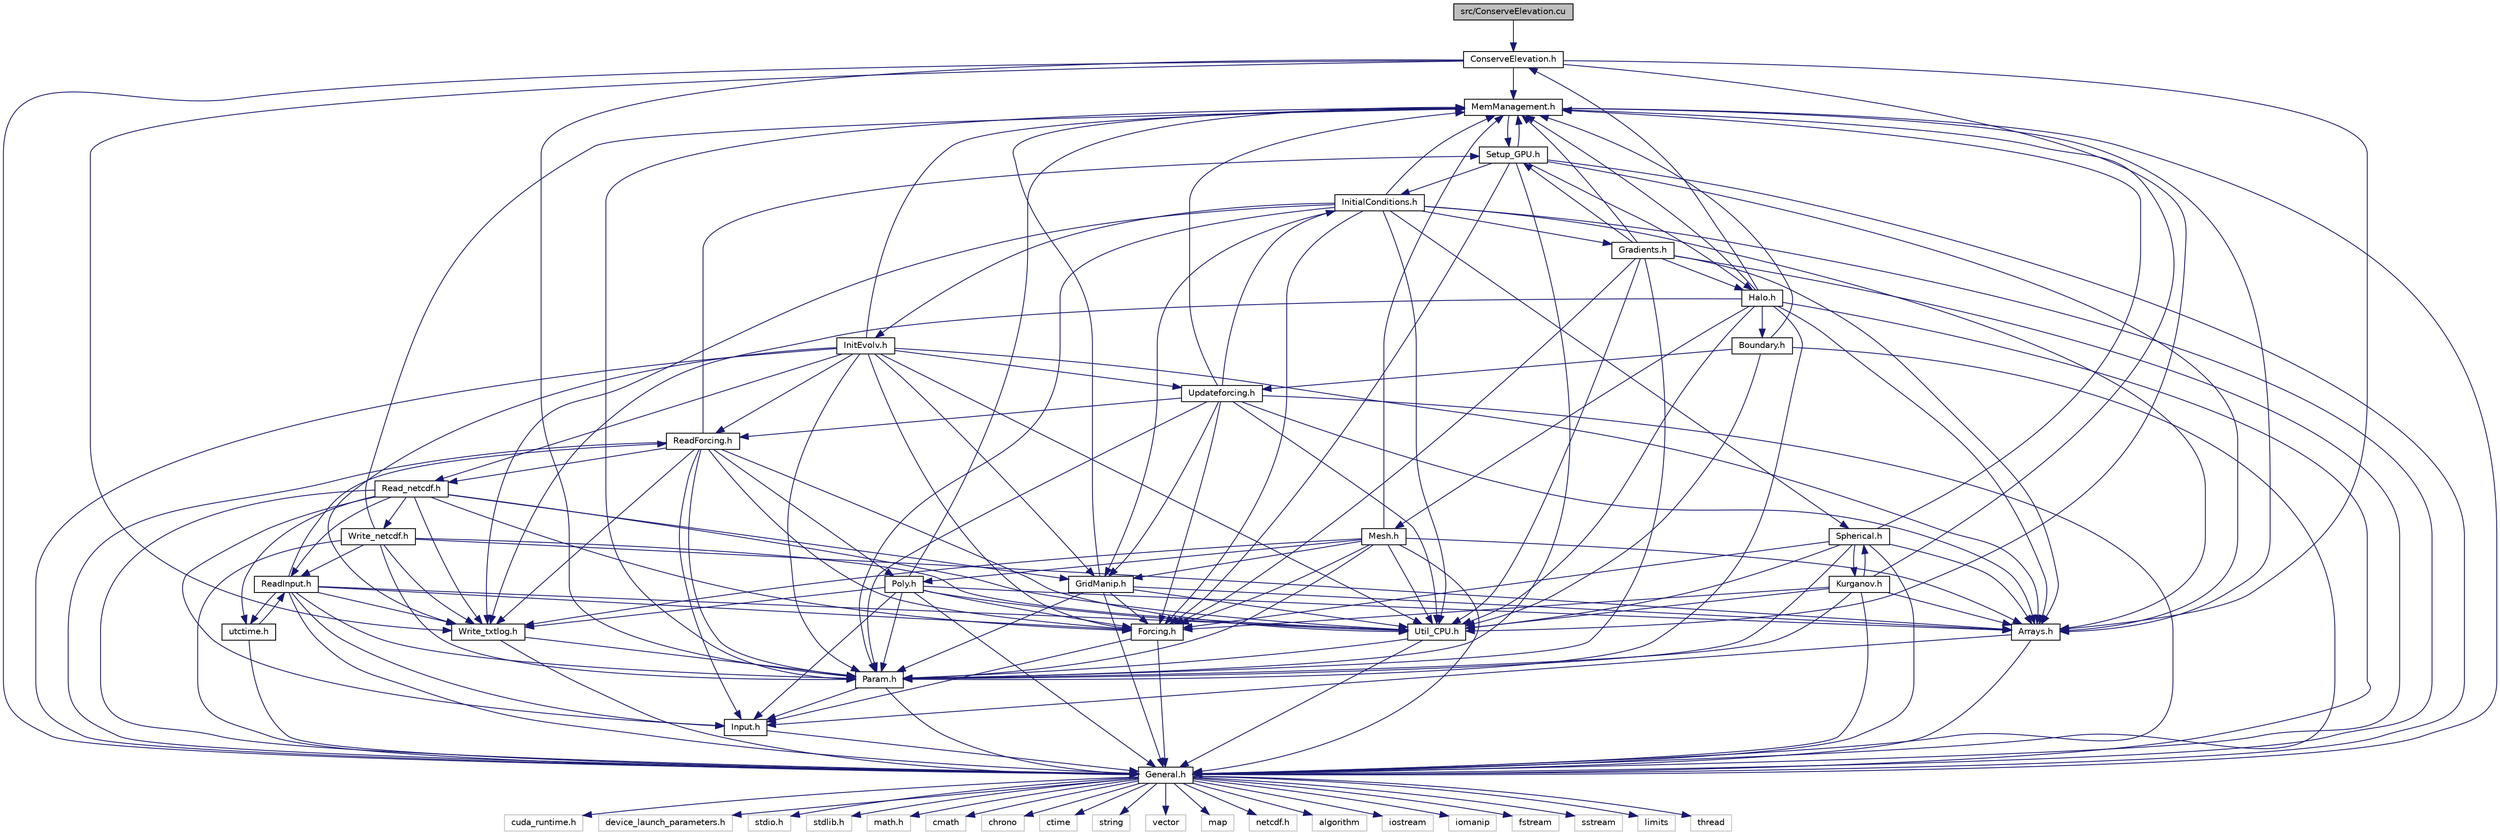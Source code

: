 digraph "src/ConserveElevation.cu"
{
 // LATEX_PDF_SIZE
  edge [fontname="Helvetica",fontsize="10",labelfontname="Helvetica",labelfontsize="10"];
  node [fontname="Helvetica",fontsize="10",shape=record];
  Node1 [label="src/ConserveElevation.cu",height=0.2,width=0.4,color="black", fillcolor="grey75", style="filled", fontcolor="black",tooltip=" "];
  Node1 -> Node2 [color="midnightblue",fontsize="10",style="solid"];
  Node2 [label="ConserveElevation.h",height=0.2,width=0.4,color="black", fillcolor="white", style="filled",URL="$ConserveElevation_8h.html",tooltip=" "];
  Node2 -> Node3 [color="midnightblue",fontsize="10",style="solid"];
  Node3 [label="General.h",height=0.2,width=0.4,color="black", fillcolor="white", style="filled",URL="$General_8h.html",tooltip=" "];
  Node3 -> Node4 [color="midnightblue",fontsize="10",style="solid"];
  Node4 [label="cuda_runtime.h",height=0.2,width=0.4,color="grey75", fillcolor="white", style="filled",tooltip=" "];
  Node3 -> Node5 [color="midnightblue",fontsize="10",style="solid"];
  Node5 [label="device_launch_parameters.h",height=0.2,width=0.4,color="grey75", fillcolor="white", style="filled",tooltip=" "];
  Node3 -> Node6 [color="midnightblue",fontsize="10",style="solid"];
  Node6 [label="stdio.h",height=0.2,width=0.4,color="grey75", fillcolor="white", style="filled",tooltip=" "];
  Node3 -> Node7 [color="midnightblue",fontsize="10",style="solid"];
  Node7 [label="stdlib.h",height=0.2,width=0.4,color="grey75", fillcolor="white", style="filled",tooltip=" "];
  Node3 -> Node8 [color="midnightblue",fontsize="10",style="solid"];
  Node8 [label="math.h",height=0.2,width=0.4,color="grey75", fillcolor="white", style="filled",tooltip=" "];
  Node3 -> Node9 [color="midnightblue",fontsize="10",style="solid"];
  Node9 [label="cmath",height=0.2,width=0.4,color="grey75", fillcolor="white", style="filled",tooltip=" "];
  Node3 -> Node10 [color="midnightblue",fontsize="10",style="solid"];
  Node10 [label="chrono",height=0.2,width=0.4,color="grey75", fillcolor="white", style="filled",tooltip=" "];
  Node3 -> Node11 [color="midnightblue",fontsize="10",style="solid"];
  Node11 [label="ctime",height=0.2,width=0.4,color="grey75", fillcolor="white", style="filled",tooltip=" "];
  Node3 -> Node12 [color="midnightblue",fontsize="10",style="solid"];
  Node12 [label="string",height=0.2,width=0.4,color="grey75", fillcolor="white", style="filled",tooltip=" "];
  Node3 -> Node13 [color="midnightblue",fontsize="10",style="solid"];
  Node13 [label="vector",height=0.2,width=0.4,color="grey75", fillcolor="white", style="filled",tooltip=" "];
  Node3 -> Node14 [color="midnightblue",fontsize="10",style="solid"];
  Node14 [label="map",height=0.2,width=0.4,color="grey75", fillcolor="white", style="filled",tooltip=" "];
  Node3 -> Node15 [color="midnightblue",fontsize="10",style="solid"];
  Node15 [label="netcdf.h",height=0.2,width=0.4,color="grey75", fillcolor="white", style="filled",tooltip=" "];
  Node3 -> Node16 [color="midnightblue",fontsize="10",style="solid"];
  Node16 [label="algorithm",height=0.2,width=0.4,color="grey75", fillcolor="white", style="filled",tooltip=" "];
  Node3 -> Node17 [color="midnightblue",fontsize="10",style="solid"];
  Node17 [label="iostream",height=0.2,width=0.4,color="grey75", fillcolor="white", style="filled",tooltip=" "];
  Node3 -> Node18 [color="midnightblue",fontsize="10",style="solid"];
  Node18 [label="iomanip",height=0.2,width=0.4,color="grey75", fillcolor="white", style="filled",tooltip=" "];
  Node3 -> Node19 [color="midnightblue",fontsize="10",style="solid"];
  Node19 [label="fstream",height=0.2,width=0.4,color="grey75", fillcolor="white", style="filled",tooltip=" "];
  Node3 -> Node20 [color="midnightblue",fontsize="10",style="solid"];
  Node20 [label="sstream",height=0.2,width=0.4,color="grey75", fillcolor="white", style="filled",tooltip=" "];
  Node3 -> Node21 [color="midnightblue",fontsize="10",style="solid"];
  Node21 [label="limits",height=0.2,width=0.4,color="grey75", fillcolor="white", style="filled",tooltip=" "];
  Node3 -> Node22 [color="midnightblue",fontsize="10",style="solid"];
  Node22 [label="thread",height=0.2,width=0.4,color="grey75", fillcolor="white", style="filled",tooltip=" "];
  Node2 -> Node23 [color="midnightblue",fontsize="10",style="solid"];
  Node23 [label="Param.h",height=0.2,width=0.4,color="black", fillcolor="white", style="filled",URL="$Param_8h.html",tooltip=" "];
  Node23 -> Node3 [color="midnightblue",fontsize="10",style="solid"];
  Node23 -> Node24 [color="midnightblue",fontsize="10",style="solid"];
  Node24 [label="Input.h",height=0.2,width=0.4,color="black", fillcolor="white", style="filled",URL="$Input_8h.html",tooltip=" "];
  Node24 -> Node3 [color="midnightblue",fontsize="10",style="solid"];
  Node2 -> Node25 [color="midnightblue",fontsize="10",style="solid"];
  Node25 [label="Write_txtlog.h",height=0.2,width=0.4,color="black", fillcolor="white", style="filled",URL="$Write__txtlog_8h.html",tooltip=" "];
  Node25 -> Node3 [color="midnightblue",fontsize="10",style="solid"];
  Node25 -> Node23 [color="midnightblue",fontsize="10",style="solid"];
  Node2 -> Node26 [color="midnightblue",fontsize="10",style="solid"];
  Node26 [label="Util_CPU.h",height=0.2,width=0.4,color="black", fillcolor="white", style="filled",URL="$Util__CPU_8h.html",tooltip=" "];
  Node26 -> Node3 [color="midnightblue",fontsize="10",style="solid"];
  Node26 -> Node23 [color="midnightblue",fontsize="10",style="solid"];
  Node2 -> Node27 [color="midnightblue",fontsize="10",style="solid"];
  Node27 [label="Arrays.h",height=0.2,width=0.4,color="black", fillcolor="white", style="filled",URL="$Arrays_8h.html",tooltip=" "];
  Node27 -> Node3 [color="midnightblue",fontsize="10",style="solid"];
  Node27 -> Node24 [color="midnightblue",fontsize="10",style="solid"];
  Node2 -> Node28 [color="midnightblue",fontsize="10",style="solid"];
  Node28 [label="MemManagement.h",height=0.2,width=0.4,color="black", fillcolor="white", style="filled",URL="$MemManagement_8h.html",tooltip=" "];
  Node28 -> Node3 [color="midnightblue",fontsize="10",style="solid"];
  Node28 -> Node23 [color="midnightblue",fontsize="10",style="solid"];
  Node28 -> Node27 [color="midnightblue",fontsize="10",style="solid"];
  Node28 -> Node29 [color="midnightblue",fontsize="10",style="solid"];
  Node29 [label="Setup_GPU.h",height=0.2,width=0.4,color="black", fillcolor="white", style="filled",URL="$Setup__GPU_8h.html",tooltip=" "];
  Node29 -> Node3 [color="midnightblue",fontsize="10",style="solid"];
  Node29 -> Node30 [color="midnightblue",fontsize="10",style="solid"];
  Node30 [label="Forcing.h",height=0.2,width=0.4,color="black", fillcolor="white", style="filled",URL="$Forcing_8h.html",tooltip=" "];
  Node30 -> Node3 [color="midnightblue",fontsize="10",style="solid"];
  Node30 -> Node24 [color="midnightblue",fontsize="10",style="solid"];
  Node29 -> Node23 [color="midnightblue",fontsize="10",style="solid"];
  Node29 -> Node27 [color="midnightblue",fontsize="10",style="solid"];
  Node29 -> Node28 [color="midnightblue",fontsize="10",style="solid"];
  Node29 -> Node31 [color="midnightblue",fontsize="10",style="solid"];
  Node31 [label="Halo.h",height=0.2,width=0.4,color="black", fillcolor="white", style="filled",URL="$Halo_8h.html",tooltip=" "];
  Node31 -> Node3 [color="midnightblue",fontsize="10",style="solid"];
  Node31 -> Node23 [color="midnightblue",fontsize="10",style="solid"];
  Node31 -> Node25 [color="midnightblue",fontsize="10",style="solid"];
  Node31 -> Node26 [color="midnightblue",fontsize="10",style="solid"];
  Node31 -> Node27 [color="midnightblue",fontsize="10",style="solid"];
  Node31 -> Node32 [color="midnightblue",fontsize="10",style="solid"];
  Node32 [label="Mesh.h",height=0.2,width=0.4,color="black", fillcolor="white", style="filled",URL="$Mesh_8h.html",tooltip=" "];
  Node32 -> Node3 [color="midnightblue",fontsize="10",style="solid"];
  Node32 -> Node23 [color="midnightblue",fontsize="10",style="solid"];
  Node32 -> Node30 [color="midnightblue",fontsize="10",style="solid"];
  Node32 -> Node28 [color="midnightblue",fontsize="10",style="solid"];
  Node32 -> Node26 [color="midnightblue",fontsize="10",style="solid"];
  Node32 -> Node27 [color="midnightblue",fontsize="10",style="solid"];
  Node32 -> Node25 [color="midnightblue",fontsize="10",style="solid"];
  Node32 -> Node33 [color="midnightblue",fontsize="10",style="solid"];
  Node33 [label="GridManip.h",height=0.2,width=0.4,color="black", fillcolor="white", style="filled",URL="$GridManip_8h.html",tooltip=" "];
  Node33 -> Node3 [color="midnightblue",fontsize="10",style="solid"];
  Node33 -> Node23 [color="midnightblue",fontsize="10",style="solid"];
  Node33 -> Node26 [color="midnightblue",fontsize="10",style="solid"];
  Node33 -> Node30 [color="midnightblue",fontsize="10",style="solid"];
  Node33 -> Node27 [color="midnightblue",fontsize="10",style="solid"];
  Node33 -> Node28 [color="midnightblue",fontsize="10",style="solid"];
  Node32 -> Node34 [color="midnightblue",fontsize="10",style="solid"];
  Node34 [label="Poly.h",height=0.2,width=0.4,color="black", fillcolor="white", style="filled",URL="$Poly_8h.html",tooltip=" "];
  Node34 -> Node3 [color="midnightblue",fontsize="10",style="solid"];
  Node34 -> Node23 [color="midnightblue",fontsize="10",style="solid"];
  Node34 -> Node24 [color="midnightblue",fontsize="10",style="solid"];
  Node34 -> Node25 [color="midnightblue",fontsize="10",style="solid"];
  Node34 -> Node26 [color="midnightblue",fontsize="10",style="solid"];
  Node34 -> Node30 [color="midnightblue",fontsize="10",style="solid"];
  Node34 -> Node27 [color="midnightblue",fontsize="10",style="solid"];
  Node34 -> Node28 [color="midnightblue",fontsize="10",style="solid"];
  Node31 -> Node28 [color="midnightblue",fontsize="10",style="solid"];
  Node31 -> Node35 [color="midnightblue",fontsize="10",style="solid"];
  Node35 [label="Boundary.h",height=0.2,width=0.4,color="black", fillcolor="white", style="filled",URL="$Boundary_8h.html",tooltip=" "];
  Node35 -> Node3 [color="midnightblue",fontsize="10",style="solid"];
  Node35 -> Node28 [color="midnightblue",fontsize="10",style="solid"];
  Node35 -> Node26 [color="midnightblue",fontsize="10",style="solid"];
  Node35 -> Node36 [color="midnightblue",fontsize="10",style="solid"];
  Node36 [label="Updateforcing.h",height=0.2,width=0.4,color="black", fillcolor="white", style="filled",URL="$Updateforcing_8h.html",tooltip=" "];
  Node36 -> Node3 [color="midnightblue",fontsize="10",style="solid"];
  Node36 -> Node23 [color="midnightblue",fontsize="10",style="solid"];
  Node36 -> Node27 [color="midnightblue",fontsize="10",style="solid"];
  Node36 -> Node30 [color="midnightblue",fontsize="10",style="solid"];
  Node36 -> Node37 [color="midnightblue",fontsize="10",style="solid"];
  Node37 [label="InitialConditions.h",height=0.2,width=0.4,color="black", fillcolor="white", style="filled",URL="$InitialConditions_8h.html",tooltip=" "];
  Node37 -> Node3 [color="midnightblue",fontsize="10",style="solid"];
  Node37 -> Node23 [color="midnightblue",fontsize="10",style="solid"];
  Node37 -> Node30 [color="midnightblue",fontsize="10",style="solid"];
  Node37 -> Node28 [color="midnightblue",fontsize="10",style="solid"];
  Node37 -> Node26 [color="midnightblue",fontsize="10",style="solid"];
  Node37 -> Node27 [color="midnightblue",fontsize="10",style="solid"];
  Node37 -> Node25 [color="midnightblue",fontsize="10",style="solid"];
  Node37 -> Node33 [color="midnightblue",fontsize="10",style="solid"];
  Node37 -> Node38 [color="midnightblue",fontsize="10",style="solid"];
  Node38 [label="InitEvolv.h",height=0.2,width=0.4,color="black", fillcolor="white", style="filled",URL="$InitEvolv_8h.html",tooltip=" "];
  Node38 -> Node3 [color="midnightblue",fontsize="10",style="solid"];
  Node38 -> Node23 [color="midnightblue",fontsize="10",style="solid"];
  Node38 -> Node30 [color="midnightblue",fontsize="10",style="solid"];
  Node38 -> Node28 [color="midnightblue",fontsize="10",style="solid"];
  Node38 -> Node26 [color="midnightblue",fontsize="10",style="solid"];
  Node38 -> Node27 [color="midnightblue",fontsize="10",style="solid"];
  Node38 -> Node25 [color="midnightblue",fontsize="10",style="solid"];
  Node38 -> Node33 [color="midnightblue",fontsize="10",style="solid"];
  Node38 -> Node39 [color="midnightblue",fontsize="10",style="solid"];
  Node39 [label="Read_netcdf.h",height=0.2,width=0.4,color="black", fillcolor="white", style="filled",URL="$Read__netcdf_8h.html",tooltip=" "];
  Node39 -> Node3 [color="midnightblue",fontsize="10",style="solid"];
  Node39 -> Node24 [color="midnightblue",fontsize="10",style="solid"];
  Node39 -> Node40 [color="midnightblue",fontsize="10",style="solid"];
  Node40 [label="ReadInput.h",height=0.2,width=0.4,color="black", fillcolor="white", style="filled",URL="$ReadInput_8h.html",tooltip=" "];
  Node40 -> Node3 [color="midnightblue",fontsize="10",style="solid"];
  Node40 -> Node23 [color="midnightblue",fontsize="10",style="solid"];
  Node40 -> Node25 [color="midnightblue",fontsize="10",style="solid"];
  Node40 -> Node30 [color="midnightblue",fontsize="10",style="solid"];
  Node40 -> Node26 [color="midnightblue",fontsize="10",style="solid"];
  Node40 -> Node41 [color="midnightblue",fontsize="10",style="solid"];
  Node41 [label="utctime.h",height=0.2,width=0.4,color="black", fillcolor="white", style="filled",URL="$utctime_8h.html",tooltip=" "];
  Node41 -> Node3 [color="midnightblue",fontsize="10",style="solid"];
  Node41 -> Node40 [color="midnightblue",fontsize="10",style="solid"];
  Node40 -> Node24 [color="midnightblue",fontsize="10",style="solid"];
  Node40 -> Node42 [color="midnightblue",fontsize="10",style="solid"];
  Node42 [label="ReadForcing.h",height=0.2,width=0.4,color="black", fillcolor="white", style="filled",URL="$ReadForcing_8h.html",tooltip=" "];
  Node42 -> Node3 [color="midnightblue",fontsize="10",style="solid"];
  Node42 -> Node24 [color="midnightblue",fontsize="10",style="solid"];
  Node42 -> Node23 [color="midnightblue",fontsize="10",style="solid"];
  Node42 -> Node25 [color="midnightblue",fontsize="10",style="solid"];
  Node42 -> Node39 [color="midnightblue",fontsize="10",style="solid"];
  Node42 -> Node30 [color="midnightblue",fontsize="10",style="solid"];
  Node42 -> Node26 [color="midnightblue",fontsize="10",style="solid"];
  Node42 -> Node29 [color="midnightblue",fontsize="10",style="solid"];
  Node42 -> Node34 [color="midnightblue",fontsize="10",style="solid"];
  Node39 -> Node25 [color="midnightblue",fontsize="10",style="solid"];
  Node39 -> Node43 [color="midnightblue",fontsize="10",style="solid"];
  Node43 [label="Write_netcdf.h",height=0.2,width=0.4,color="black", fillcolor="white", style="filled",URL="$Write__netcdf_8h.html",tooltip=" "];
  Node43 -> Node3 [color="midnightblue",fontsize="10",style="solid"];
  Node43 -> Node23 [color="midnightblue",fontsize="10",style="solid"];
  Node43 -> Node25 [color="midnightblue",fontsize="10",style="solid"];
  Node43 -> Node40 [color="midnightblue",fontsize="10",style="solid"];
  Node43 -> Node28 [color="midnightblue",fontsize="10",style="solid"];
  Node43 -> Node26 [color="midnightblue",fontsize="10",style="solid"];
  Node43 -> Node27 [color="midnightblue",fontsize="10",style="solid"];
  Node39 -> Node26 [color="midnightblue",fontsize="10",style="solid"];
  Node39 -> Node33 [color="midnightblue",fontsize="10",style="solid"];
  Node39 -> Node30 [color="midnightblue",fontsize="10",style="solid"];
  Node39 -> Node41 [color="midnightblue",fontsize="10",style="solid"];
  Node38 -> Node42 [color="midnightblue",fontsize="10",style="solid"];
  Node38 -> Node36 [color="midnightblue",fontsize="10",style="solid"];
  Node37 -> Node44 [color="midnightblue",fontsize="10",style="solid"];
  Node44 [label="Gradients.h",height=0.2,width=0.4,color="black", fillcolor="white", style="filled",URL="$Gradients_8h.html",tooltip=" "];
  Node44 -> Node3 [color="midnightblue",fontsize="10",style="solid"];
  Node44 -> Node23 [color="midnightblue",fontsize="10",style="solid"];
  Node44 -> Node27 [color="midnightblue",fontsize="10",style="solid"];
  Node44 -> Node30 [color="midnightblue",fontsize="10",style="solid"];
  Node44 -> Node26 [color="midnightblue",fontsize="10",style="solid"];
  Node44 -> Node29 [color="midnightblue",fontsize="10",style="solid"];
  Node44 -> Node28 [color="midnightblue",fontsize="10",style="solid"];
  Node44 -> Node31 [color="midnightblue",fontsize="10",style="solid"];
  Node37 -> Node45 [color="midnightblue",fontsize="10",style="solid"];
  Node45 [label="Spherical.h",height=0.2,width=0.4,color="black", fillcolor="white", style="filled",URL="$Spherical_8h.html",tooltip=" "];
  Node45 -> Node3 [color="midnightblue",fontsize="10",style="solid"];
  Node45 -> Node23 [color="midnightblue",fontsize="10",style="solid"];
  Node45 -> Node27 [color="midnightblue",fontsize="10",style="solid"];
  Node45 -> Node30 [color="midnightblue",fontsize="10",style="solid"];
  Node45 -> Node28 [color="midnightblue",fontsize="10",style="solid"];
  Node45 -> Node26 [color="midnightblue",fontsize="10",style="solid"];
  Node45 -> Node46 [color="midnightblue",fontsize="10",style="solid"];
  Node46 [label="Kurganov.h",height=0.2,width=0.4,color="black", fillcolor="white", style="filled",URL="$Kurganov_8h.html",tooltip=" "];
  Node46 -> Node3 [color="midnightblue",fontsize="10",style="solid"];
  Node46 -> Node23 [color="midnightblue",fontsize="10",style="solid"];
  Node46 -> Node27 [color="midnightblue",fontsize="10",style="solid"];
  Node46 -> Node30 [color="midnightblue",fontsize="10",style="solid"];
  Node46 -> Node28 [color="midnightblue",fontsize="10",style="solid"];
  Node46 -> Node26 [color="midnightblue",fontsize="10",style="solid"];
  Node46 -> Node45 [color="midnightblue",fontsize="10",style="solid"];
  Node36 -> Node28 [color="midnightblue",fontsize="10",style="solid"];
  Node36 -> Node42 [color="midnightblue",fontsize="10",style="solid"];
  Node36 -> Node33 [color="midnightblue",fontsize="10",style="solid"];
  Node36 -> Node26 [color="midnightblue",fontsize="10",style="solid"];
  Node31 -> Node2 [color="midnightblue",fontsize="10",style="solid"];
  Node29 -> Node37 [color="midnightblue",fontsize="10",style="solid"];
}
